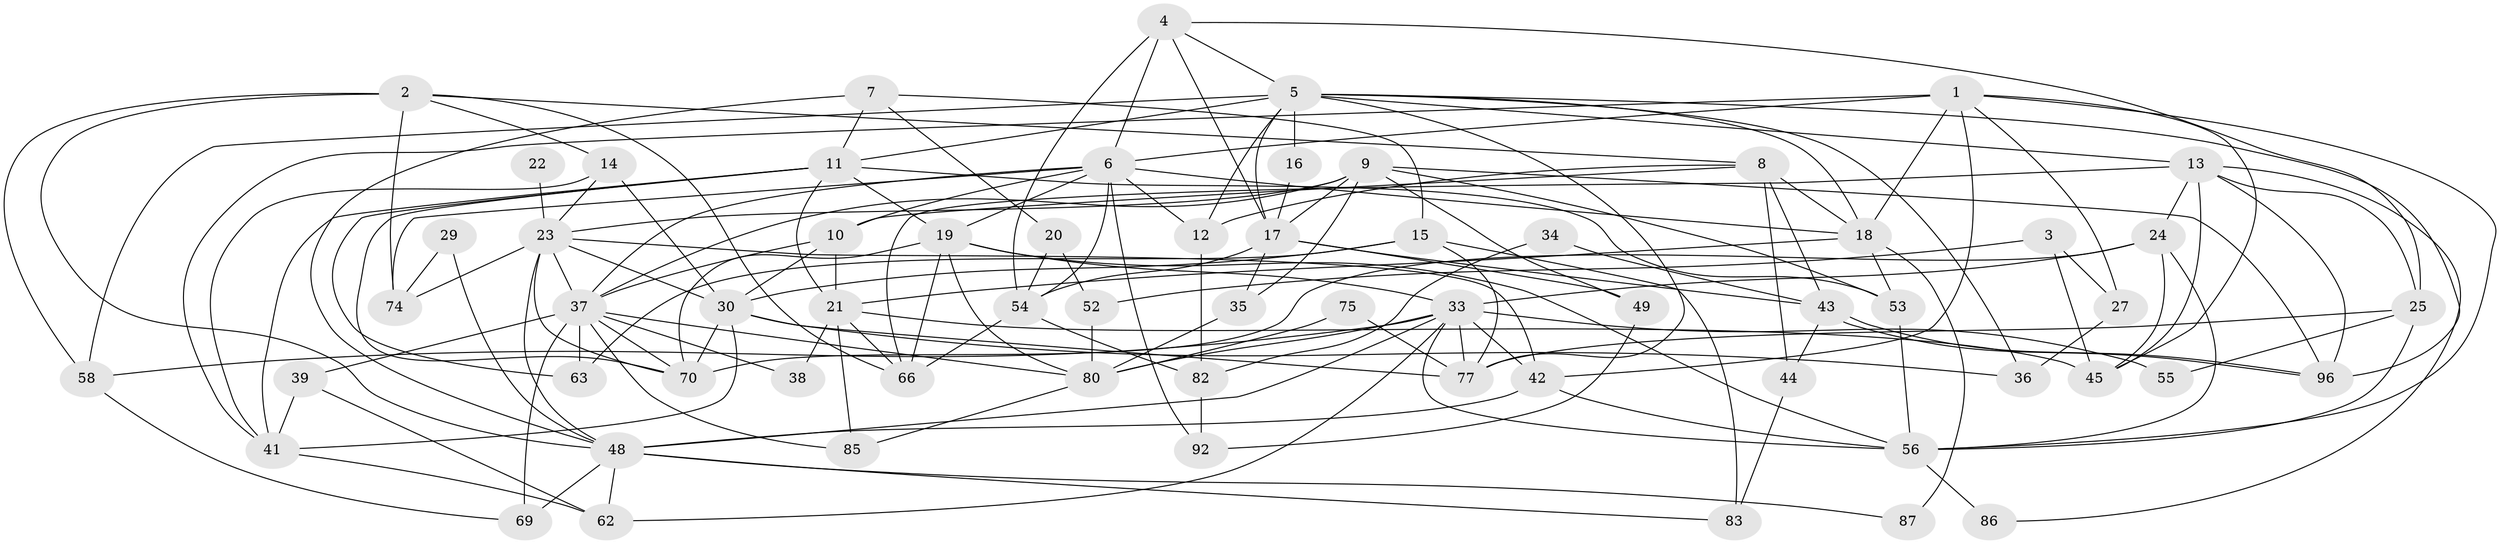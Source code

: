 // original degree distribution, {6: 0.09, 4: 0.22, 3: 0.3, 5: 0.14, 8: 0.03, 2: 0.16, 7: 0.06}
// Generated by graph-tools (version 1.1) at 2025/11/02/21/25 10:11:14]
// undirected, 64 vertices, 160 edges
graph export_dot {
graph [start="1"]
  node [color=gray90,style=filled];
  1 [super="+59"];
  2 [super="+46"];
  3;
  4 [super="+68"];
  5 [super="+61"];
  6 [super="+88"];
  7 [super="+89"];
  8 [super="+31"];
  9 [super="+32"];
  10 [super="+50"];
  11 [super="+28"];
  12 [super="+40"];
  13 [super="+95"];
  14 [super="+57"];
  15 [super="+51"];
  16;
  17 [super="+76"];
  18 [super="+90"];
  19 [super="+93"];
  20 [super="+99"];
  21 [super="+47"];
  22;
  23 [super="+97"];
  24 [super="+26"];
  25 [super="+78"];
  27;
  29;
  30 [super="+67"];
  33 [super="+60"];
  34;
  35 [super="+84"];
  36;
  37 [super="+91"];
  38;
  39;
  41 [super="+100"];
  42 [super="+79"];
  43 [super="+94"];
  44;
  45 [super="+72"];
  48 [super="+73"];
  49;
  52 [super="+65"];
  53;
  54 [super="+64"];
  55;
  56 [super="+71"];
  58;
  62;
  63;
  66;
  69;
  70 [super="+81"];
  74;
  75;
  77;
  80 [super="+98"];
  82;
  83;
  85;
  86;
  87;
  92;
  96;
  1 -- 42;
  1 -- 18;
  1 -- 27;
  1 -- 56;
  1 -- 6;
  1 -- 41;
  1 -- 45;
  2 -- 48;
  2 -- 74;
  2 -- 58;
  2 -- 66;
  2 -- 8;
  2 -- 14;
  3 -- 27;
  3 -- 45;
  3 -- 52;
  4 -- 54;
  4 -- 5;
  4 -- 25;
  4 -- 6;
  4 -- 17;
  5 -- 11;
  5 -- 12;
  5 -- 16;
  5 -- 58;
  5 -- 77;
  5 -- 96;
  5 -- 36;
  5 -- 13;
  5 -- 17;
  5 -- 18;
  6 -- 10;
  6 -- 18;
  6 -- 19;
  6 -- 74;
  6 -- 12;
  6 -- 92;
  6 -- 37 [weight=2];
  6 -- 54;
  7 -- 20;
  7 -- 15;
  7 -- 48;
  7 -- 11;
  8 -- 10;
  8 -- 43;
  8 -- 18;
  8 -- 12;
  8 -- 44;
  9 -- 17;
  9 -- 23;
  9 -- 37;
  9 -- 49;
  9 -- 96;
  9 -- 35;
  9 -- 53;
  10 -- 37;
  10 -- 30;
  10 -- 21;
  11 -- 21;
  11 -- 63;
  11 -- 19;
  11 -- 53;
  11 -- 70;
  11 -- 41;
  12 -- 82;
  13 -- 25;
  13 -- 45;
  13 -- 86;
  13 -- 96;
  13 -- 24;
  13 -- 66;
  14 -- 41;
  14 -- 30;
  14 -- 23;
  15 -- 63;
  15 -- 83;
  15 -- 77;
  15 -- 30;
  16 -- 17;
  17 -- 54 [weight=2];
  17 -- 43;
  17 -- 49;
  17 -- 35;
  18 -- 87;
  18 -- 53;
  18 -- 21;
  19 -- 66;
  19 -- 80;
  19 -- 33;
  19 -- 70;
  19 -- 56;
  20 -- 54 [weight=2];
  20 -- 52;
  21 -- 66;
  21 -- 38;
  21 -- 85;
  21 -- 45;
  22 -- 23 [weight=2];
  23 -- 42;
  23 -- 74;
  23 -- 48;
  23 -- 37;
  23 -- 30;
  23 -- 70;
  24 -- 70;
  24 -- 45;
  24 -- 33;
  24 -- 56;
  25 -- 77;
  25 -- 55;
  25 -- 56;
  27 -- 36;
  29 -- 48;
  29 -- 74;
  30 -- 70;
  30 -- 41;
  30 -- 36;
  30 -- 77;
  33 -- 62;
  33 -- 55;
  33 -- 77;
  33 -- 80;
  33 -- 42;
  33 -- 58;
  33 -- 56;
  33 -- 48;
  34 -- 82;
  34 -- 43;
  35 -- 80;
  37 -- 69;
  37 -- 85;
  37 -- 70;
  37 -- 38;
  37 -- 39;
  37 -- 63;
  37 -- 80;
  39 -- 62;
  39 -- 41;
  41 -- 62;
  42 -- 56;
  42 -- 48;
  43 -- 44;
  43 -- 96;
  43 -- 96;
  44 -- 83;
  48 -- 69;
  48 -- 62;
  48 -- 83;
  48 -- 87;
  49 -- 92;
  52 -- 80;
  53 -- 56;
  54 -- 66;
  54 -- 82;
  56 -- 86;
  58 -- 69;
  75 -- 77;
  75 -- 80;
  80 -- 85;
  82 -- 92;
}
